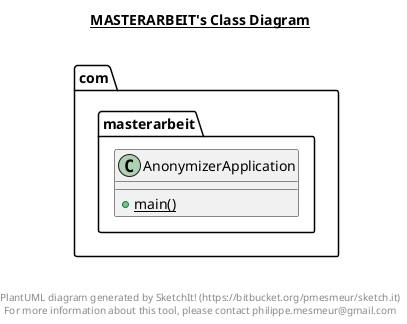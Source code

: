 @startuml

title __MASTERARBEIT's Class Diagram__\n

  package com.masterarbeit {
    class AnonymizerApplication {
        {static} + main()
    }
  }
  



right footer


PlantUML diagram generated by SketchIt! (https://bitbucket.org/pmesmeur/sketch.it)
For more information about this tool, please contact philippe.mesmeur@gmail.com
endfooter

@enduml
